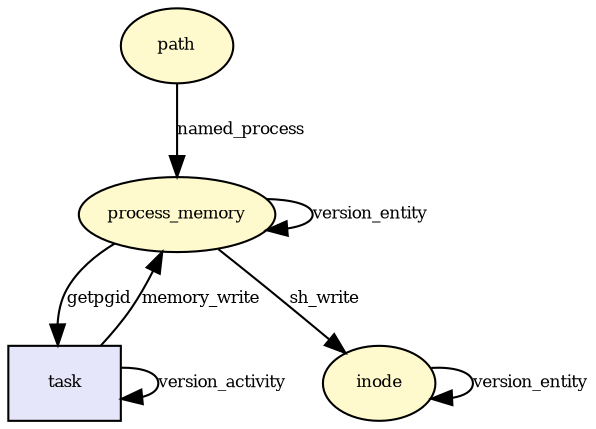 digraph RGL__DirectedAdjacencyGraph {path[fontsize = 8,label = "path",shape = ellipse, fillcolor="#fffacd", style = filled]

process_memory[fontsize = 8,label = "process_memory",shape = ellipse, fillcolor="#fffacd", style = filled]

path -> process_memory[fontsize = 8,label = "named_process"]

task[fontsize = 8,label = "task",shape = rectangle, fillcolor="#e6e6fa", style = filled]

process_memory -> task[fontsize = 8,label = "getpgid"]

task -> process_memory[fontsize = 8,label = "memory_write"]

task -> task[fontsize = 8,label = "version_activity"]

process_memory -> process_memory[fontsize = 8,label = "version_entity"]

inode[fontsize = 8,label = "inode",shape = ellipse, fillcolor="#fffacd", style = filled]

process_memory -> inode[fontsize = 8,label = "sh_write"]

inode -> inode[fontsize = 8,label = "version_entity"]

}